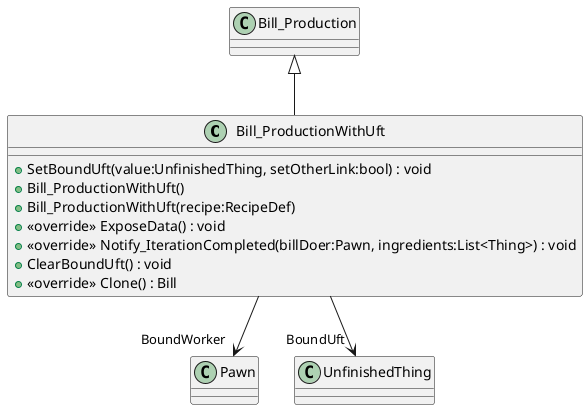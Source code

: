 @startuml
class Bill_ProductionWithUft {
    + SetBoundUft(value:UnfinishedThing, setOtherLink:bool) : void
    + Bill_ProductionWithUft()
    + Bill_ProductionWithUft(recipe:RecipeDef)
    + <<override>> ExposeData() : void
    + <<override>> Notify_IterationCompleted(billDoer:Pawn, ingredients:List<Thing>) : void
    + ClearBoundUft() : void
    + <<override>> Clone() : Bill
}
Bill_Production <|-- Bill_ProductionWithUft
Bill_ProductionWithUft --> "BoundWorker" Pawn
Bill_ProductionWithUft --> "BoundUft" UnfinishedThing
@enduml
